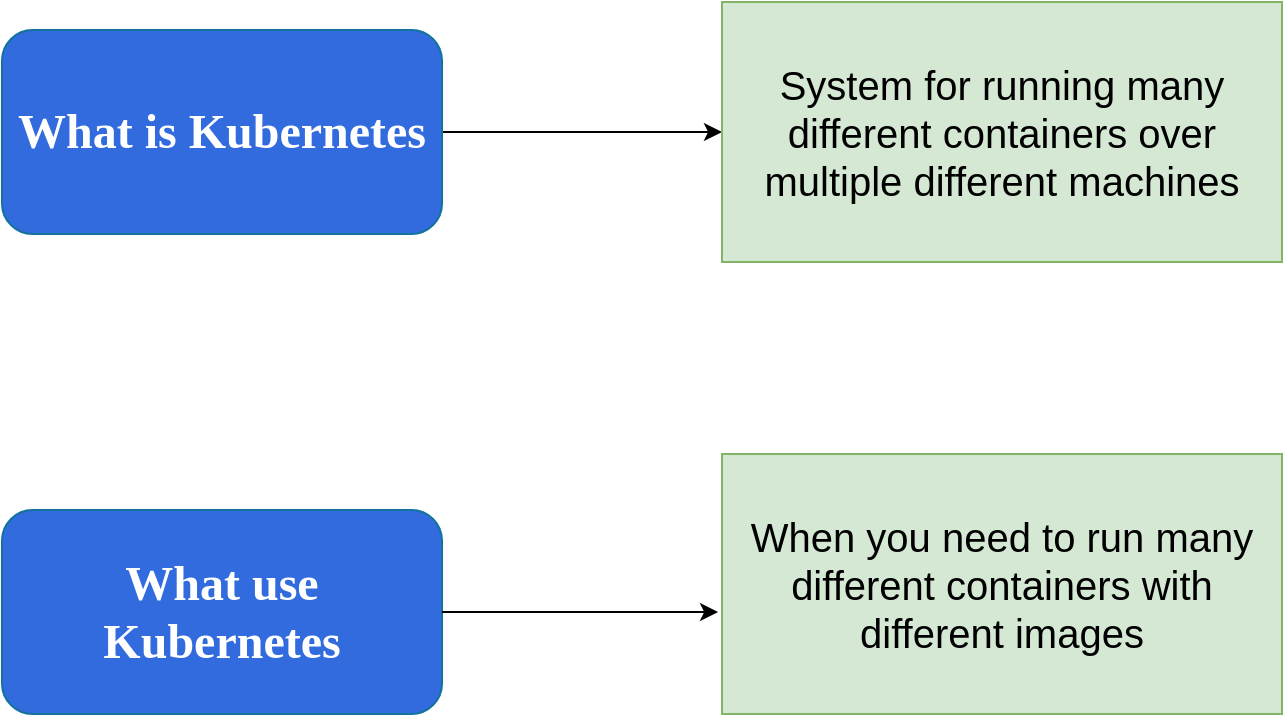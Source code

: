 <mxfile version="24.7.5" pages="8">
  <diagram id="dsB7Q1O_DcLXx9oC3t2j" name="What and Why">
    <mxGraphModel dx="1332" dy="1676" grid="1" gridSize="10" guides="1" tooltips="1" connect="1" arrows="1" fold="1" page="1" pageScale="1" pageWidth="850" pageHeight="1100" math="0" shadow="0">
      <root>
        <mxCell id="0" />
        <mxCell id="1" parent="0" />
        <mxCell id="a0M0deca96DZYnCPtN2Y-1" style="edgeStyle=orthogonalEdgeStyle;rounded=0;orthogonalLoop=1;jettySize=auto;html=1;" parent="1" source="a0M0deca96DZYnCPtN2Y-2" target="a0M0deca96DZYnCPtN2Y-4" edge="1">
          <mxGeometry relative="1" as="geometry" />
        </mxCell>
        <mxCell id="a0M0deca96DZYnCPtN2Y-2" value="&lt;h3 style=&quot;&quot;&gt;&lt;font style=&quot;font-size: 24px;&quot;&gt;What is Kubernetes&lt;/font&gt;&lt;/h3&gt;" style="rounded=1;whiteSpace=wrap;html=1;fontFamily=Times New Roman;fontSize=20;fillColor=#316bde;strokeColor=#10739e;fontColor=#ffffff;" parent="1" vertex="1">
          <mxGeometry x="100" y="-570" width="220" height="102" as="geometry" />
        </mxCell>
        <mxCell id="a0M0deca96DZYnCPtN2Y-3" value="&lt;h3 style=&quot;&quot;&gt;&lt;font style=&quot;font-size: 24px;&quot;&gt;What use Kubernetes&lt;/font&gt;&lt;/h3&gt;" style="rounded=1;whiteSpace=wrap;html=1;fontFamily=Times New Roman;fontSize=20;fillColor=#316bde;strokeColor=#10739e;fontColor=#ffffff;" parent="1" vertex="1">
          <mxGeometry x="100" y="-330" width="220" height="102" as="geometry" />
        </mxCell>
        <mxCell id="a0M0deca96DZYnCPtN2Y-4" value="&lt;font style=&quot;font-size: 20px;&quot;&gt;System for running many different containers over multiple different machines&lt;/font&gt;" style="rounded=0;whiteSpace=wrap;html=1;fillColor=#d5e8d4;strokeColor=#82b366;" parent="1" vertex="1">
          <mxGeometry x="460" y="-584" width="280" height="130" as="geometry" />
        </mxCell>
        <mxCell id="a0M0deca96DZYnCPtN2Y-5" value="&lt;font style=&quot;font-size: 20px;&quot;&gt;When you need to run many different containers with different images&lt;/font&gt;" style="rounded=0;whiteSpace=wrap;html=1;fillColor=#d5e8d4;strokeColor=#82b366;" parent="1" vertex="1">
          <mxGeometry x="460" y="-358" width="280" height="130" as="geometry" />
        </mxCell>
        <mxCell id="a0M0deca96DZYnCPtN2Y-6" style="edgeStyle=orthogonalEdgeStyle;rounded=0;orthogonalLoop=1;jettySize=auto;html=1;entryX=-0.007;entryY=0.608;entryDx=0;entryDy=0;entryPerimeter=0;" parent="1" source="a0M0deca96DZYnCPtN2Y-3" target="a0M0deca96DZYnCPtN2Y-5" edge="1">
          <mxGeometry relative="1" as="geometry" />
        </mxCell>
      </root>
    </mxGraphModel>
  </diagram>
  <diagram name="Termi" id="gWY-bKXiksh4zZpyAahf">
    <mxGraphModel dx="1332" dy="1676" grid="1" gridSize="10" guides="1" tooltips="1" connect="1" arrows="1" fold="1" page="1" pageScale="1" pageWidth="850" pageHeight="1100" math="0" shadow="0">
      <root>
        <mxCell id="7aRsZ9yFUCPDP5JSASgn-0" />
        <mxCell id="7aRsZ9yFUCPDP5JSASgn-1" parent="7aRsZ9yFUCPDP5JSASgn-0" />
        <mxCell id="7aRsZ9yFUCPDP5JSASgn-5" value="&lt;font style=&quot;font-size: 24px;&quot;&gt;&lt;b&gt;Monolithic &lt;/b&gt;To &lt;b&gt;Microservices&lt;/b&gt;&lt;/font&gt;" style="rounded=0;whiteSpace=wrap;html=1;fillColor=#dae8fc;strokeColor=#6c8ebf;" vertex="1" parent="7aRsZ9yFUCPDP5JSASgn-1">
          <mxGeometry x="190" y="-620" width="420" height="170" as="geometry" />
        </mxCell>
      </root>
    </mxGraphModel>
  </diagram>
  <diagram name="A Owner" id="Jrm9aW_aqKK0dfWS66dl">
    <mxGraphModel dx="1730" dy="542" grid="1" gridSize="10" guides="1" tooltips="1" connect="1" arrows="1" fold="1" page="1" pageScale="1" pageWidth="850" pageHeight="1100" math="0" shadow="0">
      <root>
        <mxCell id="0" />
        <mxCell id="1" parent="0" />
        <mxCell id="10J-dpNlqDQwXUc0PtlE-2" value="" style="rounded=0;whiteSpace=wrap;html=1;" parent="1" vertex="1">
          <mxGeometry x="-10" y="150" width="600" height="230" as="geometry" />
        </mxCell>
        <mxCell id="10J-dpNlqDQwXUc0PtlE-1" value="" style="shadow=0;dashed=0;html=1;strokeColor=none;fillColor=#4495D1;labelPosition=center;verticalLabelPosition=bottom;verticalAlign=top;align=center;outlineConnect=0;shape=mxgraph.veeam.company_owner;" parent="1" vertex="1">
          <mxGeometry x="10" y="210" width="80" height="80" as="geometry" />
        </mxCell>
        <mxCell id="10J-dpNlqDQwXUc0PtlE-3" value="&lt;font style=&quot;font-size: 20px;&quot;&gt;&lt;b&gt;Resturant&lt;/b&gt;&lt;/font&gt;" style="text;html=1;align=center;verticalAlign=middle;resizable=0;points=[];autosize=1;strokeColor=none;fillColor=none;" parent="1" vertex="1">
          <mxGeometry x="-20" y="110" width="120" height="40" as="geometry" />
        </mxCell>
        <mxCell id="10J-dpNlqDQwXUc0PtlE-4" value="&lt;font style=&quot;font-size: 20px;&quot;&gt;&lt;b&gt;Chef&lt;/b&gt;&lt;/font&gt;" style="text;html=1;align=center;verticalAlign=middle;resizable=0;points=[];autosize=1;strokeColor=none;fillColor=none;" parent="1" vertex="1">
          <mxGeometry x="10" y="290" width="70" height="40" as="geometry" />
        </mxCell>
        <mxCell id="10J-dpNlqDQwXUc0PtlE-5" value="" style="rounded=1;whiteSpace=wrap;html=1;fillColor=#f5f5f5;fontColor=#333333;strokeColor=#666666;" parent="1" vertex="1">
          <mxGeometry x="320" y="190" width="250" height="170" as="geometry" />
        </mxCell>
        <mxCell id="10J-dpNlqDQwXUc0PtlE-6" value="&lt;font style=&quot;font-size: 20px;&quot;&gt;&lt;b&gt;Kitchen&lt;/b&gt;&lt;/font&gt;" style="text;html=1;align=center;verticalAlign=middle;resizable=0;points=[];autosize=1;strokeColor=none;fillColor=none;" parent="1" vertex="1">
          <mxGeometry x="320" y="150" width="100" height="40" as="geometry" />
        </mxCell>
        <mxCell id="10J-dpNlqDQwXUc0PtlE-7" value="Pizza" style="shape=parallelogram;perimeter=parallelogramPerimeter;whiteSpace=wrap;html=1;fixedSize=1;fillColor=#fff2cc;strokeColor=#d6b656;" parent="1" vertex="1">
          <mxGeometry x="340" y="210" width="100" height="50" as="geometry" />
        </mxCell>
        <mxCell id="10J-dpNlqDQwXUc0PtlE-9" value="Pasta" style="shape=parallelogram;perimeter=parallelogramPerimeter;whiteSpace=wrap;html=1;fixedSize=1;fillColor=#fff2cc;strokeColor=#d6b656;" parent="1" vertex="1">
          <mxGeometry x="460" y="210" width="100" height="50" as="geometry" />
        </mxCell>
        <mxCell id="10J-dpNlqDQwXUc0PtlE-10" value="Desserts" style="shape=parallelogram;perimeter=parallelogramPerimeter;whiteSpace=wrap;html=1;fixedSize=1;fillColor=#fff2cc;strokeColor=#d6b656;" parent="1" vertex="1">
          <mxGeometry x="325" y="290" width="100" height="50" as="geometry" />
        </mxCell>
        <mxCell id="10J-dpNlqDQwXUc0PtlE-11" value="Salads" style="shape=parallelogram;perimeter=parallelogramPerimeter;whiteSpace=wrap;html=1;fixedSize=1;fillColor=#fff2cc;strokeColor=#d6b656;" parent="1" vertex="1">
          <mxGeometry x="440" y="290" width="100" height="50" as="geometry" />
        </mxCell>
        <mxCell id="10J-dpNlqDQwXUc0PtlE-13" style="edgeStyle=orthogonalEdgeStyle;rounded=0;orthogonalLoop=1;jettySize=auto;html=1;entryX=0.016;entryY=0.353;entryDx=0;entryDy=0;entryPerimeter=0;" parent="1" source="10J-dpNlqDQwXUc0PtlE-1" target="10J-dpNlqDQwXUc0PtlE-5" edge="1">
          <mxGeometry relative="1" as="geometry" />
        </mxCell>
        <mxCell id="10J-dpNlqDQwXUc0PtlE-14" value="&lt;font style=&quot;font-size: 18px;&quot;&gt;responsible for cooking&amp;nbsp;&lt;/font&gt;&lt;div&gt;&lt;font style=&quot;font-size: 18px;&quot;&gt;&lt;strong&gt;all types of dishes&lt;/strong&gt;&lt;/font&gt;&lt;/div&gt;" style="text;whiteSpace=wrap;html=1;" parent="1" vertex="1">
          <mxGeometry x="100" y="220" width="260" height="40" as="geometry" />
        </mxCell>
        <mxCell id="10J-dpNlqDQwXUc0PtlE-15" value="" style="rounded=0;whiteSpace=wrap;html=1;" parent="1" vertex="1">
          <mxGeometry x="-20" y="580" width="600" height="230" as="geometry" />
        </mxCell>
        <mxCell id="10J-dpNlqDQwXUc0PtlE-16" value="" style="shadow=0;dashed=0;html=1;strokeColor=none;fillColor=#4495D1;labelPosition=center;verticalLabelPosition=bottom;verticalAlign=top;align=center;outlineConnect=0;shape=mxgraph.veeam.company_owner;" parent="1" vertex="1">
          <mxGeometry y="640" width="80" height="80" as="geometry" />
        </mxCell>
        <mxCell id="10J-dpNlqDQwXUc0PtlE-17" value="&lt;font style=&quot;font-size: 20px;&quot;&gt;&lt;b&gt;Resturant&lt;/b&gt;&lt;/font&gt;" style="text;html=1;align=center;verticalAlign=middle;resizable=0;points=[];autosize=1;strokeColor=none;fillColor=none;" parent="1" vertex="1">
          <mxGeometry x="-30" y="540" width="120" height="40" as="geometry" />
        </mxCell>
        <mxCell id="10J-dpNlqDQwXUc0PtlE-18" value="&lt;font style=&quot;font-size: 20px;&quot;&gt;&lt;b&gt;Chef&lt;/b&gt;&lt;/font&gt;" style="text;html=1;align=center;verticalAlign=middle;resizable=0;points=[];autosize=1;strokeColor=none;fillColor=none;" parent="1" vertex="1">
          <mxGeometry y="720" width="70" height="40" as="geometry" />
        </mxCell>
        <mxCell id="10J-dpNlqDQwXUc0PtlE-19" value="" style="rounded=1;whiteSpace=wrap;html=1;fillColor=#f5f5f5;fontColor=#333333;strokeColor=#666666;" parent="1" vertex="1">
          <mxGeometry x="310" y="620" width="250" height="170" as="geometry" />
        </mxCell>
        <mxCell id="10J-dpNlqDQwXUc0PtlE-20" value="&lt;font style=&quot;font-size: 20px;&quot;&gt;&lt;b&gt;Kitchen&lt;/b&gt;&lt;/font&gt;" style="text;html=1;align=center;verticalAlign=middle;resizable=0;points=[];autosize=1;strokeColor=none;fillColor=none;" parent="1" vertex="1">
          <mxGeometry x="310" y="580" width="100" height="40" as="geometry" />
        </mxCell>
        <mxCell id="10J-dpNlqDQwXUc0PtlE-21" value="Pizza" style="shape=parallelogram;perimeter=parallelogramPerimeter;whiteSpace=wrap;html=1;fixedSize=1;fillColor=#fff2cc;strokeColor=#d6b656;" parent="1" vertex="1">
          <mxGeometry x="330" y="640" width="100" height="50" as="geometry" />
        </mxCell>
        <mxCell id="10J-dpNlqDQwXUc0PtlE-22" value="Pasta" style="shape=parallelogram;perimeter=parallelogramPerimeter;whiteSpace=wrap;html=1;fixedSize=1;fillColor=#fff2cc;strokeColor=#d6b656;" parent="1" vertex="1">
          <mxGeometry x="450" y="640" width="100" height="50" as="geometry" />
        </mxCell>
        <mxCell id="10J-dpNlqDQwXUc0PtlE-23" value="Desserts" style="shape=parallelogram;perimeter=parallelogramPerimeter;whiteSpace=wrap;html=1;fixedSize=1;fillColor=#fff2cc;strokeColor=#d6b656;" parent="1" vertex="1">
          <mxGeometry x="315" y="720" width="100" height="50" as="geometry" />
        </mxCell>
        <mxCell id="10J-dpNlqDQwXUc0PtlE-24" value="Salads" style="shape=parallelogram;perimeter=parallelogramPerimeter;whiteSpace=wrap;html=1;fixedSize=1;fillColor=#fff2cc;strokeColor=#d6b656;" parent="1" vertex="1">
          <mxGeometry x="430" y="720" width="100" height="50" as="geometry" />
        </mxCell>
        <mxCell id="10J-dpNlqDQwXUc0PtlE-25" style="edgeStyle=orthogonalEdgeStyle;rounded=0;orthogonalLoop=1;jettySize=auto;html=1;entryX=0.016;entryY=0.353;entryDx=0;entryDy=0;entryPerimeter=0;" parent="1" source="10J-dpNlqDQwXUc0PtlE-16" target="10J-dpNlqDQwXUc0PtlE-19" edge="1">
          <mxGeometry relative="1" as="geometry" />
        </mxCell>
        <mxCell id="10J-dpNlqDQwXUc0PtlE-26" value="&lt;font style=&quot;font-size: 18px;&quot;&gt;responsible for cooking&amp;nbsp;&lt;/font&gt;&lt;div&gt;&lt;font style=&quot;font-size: 18px;&quot;&gt;&lt;strong&gt;all types of dishes&lt;/strong&gt;&lt;/font&gt;&lt;/div&gt;" style="text;whiteSpace=wrap;html=1;" parent="1" vertex="1">
          <mxGeometry x="90" y="650" width="260" height="40" as="geometry" />
        </mxCell>
        <mxCell id="10J-dpNlqDQwXUc0PtlE-28" style="edgeStyle=orthogonalEdgeStyle;rounded=0;orthogonalLoop=1;jettySize=auto;html=1;" parent="1" source="10J-dpNlqDQwXUc0PtlE-27" target="10J-dpNlqDQwXUc0PtlE-18" edge="1">
          <mxGeometry relative="1" as="geometry" />
        </mxCell>
        <mxCell id="10J-dpNlqDQwXUc0PtlE-27" value="" style="shape=mxgraph.cisco.people.man_woman;html=1;pointerEvents=1;dashed=0;fillColor=#036897;strokeColor=#ffffff;strokeWidth=2;verticalLabelPosition=bottom;verticalAlign=top;align=center;outlineConnect=0;" parent="1" vertex="1">
          <mxGeometry x="-340" y="627.5" width="106" height="155" as="geometry" />
        </mxCell>
        <mxCell id="10J-dpNlqDQwXUc0PtlE-29" value="&lt;font style=&quot;font-size: 18px;&quot;&gt;&lt;b&gt;taking orders&lt;/b&gt;&lt;/font&gt;" style="text;whiteSpace=wrap;html=1;" parent="1" vertex="1">
          <mxGeometry x="-140" y="742.5" width="140" height="40" as="geometry" />
        </mxCell>
        <mxCell id="10J-dpNlqDQwXUc0PtlE-31" value="" style="rounded=0;whiteSpace=wrap;html=1;" parent="1" vertex="1">
          <mxGeometry x="-10" y="1020" width="600" height="370" as="geometry" />
        </mxCell>
        <mxCell id="10J-dpNlqDQwXUc0PtlE-33" value="&lt;font style=&quot;font-size: 20px;&quot;&gt;&lt;b&gt;Resturant&lt;/b&gt;&lt;/font&gt;" style="text;html=1;align=center;verticalAlign=middle;resizable=0;points=[];autosize=1;strokeColor=none;fillColor=none;" parent="1" vertex="1">
          <mxGeometry x="-20" y="980" width="120" height="40" as="geometry" />
        </mxCell>
        <mxCell id="10J-dpNlqDQwXUc0PtlE-51" style="edgeStyle=orthogonalEdgeStyle;rounded=0;orthogonalLoop=1;jettySize=auto;html=1;entryX=0;entryY=0.75;entryDx=0;entryDy=0;" parent="1" source="10J-dpNlqDQwXUc0PtlE-34" target="10J-dpNlqDQwXUc0PtlE-46" edge="1">
          <mxGeometry relative="1" as="geometry" />
        </mxCell>
        <mxCell id="10J-dpNlqDQwXUc0PtlE-34" value="&lt;font style=&quot;font-size: 20px;&quot;&gt;&lt;b&gt;Chef&lt;/b&gt;&lt;/font&gt;" style="text;html=1;align=center;verticalAlign=middle;resizable=0;points=[];autosize=1;strokeColor=none;fillColor=none;" parent="1" vertex="1">
          <mxGeometry x="10" y="1160" width="70" height="40" as="geometry" />
        </mxCell>
        <mxCell id="10J-dpNlqDQwXUc0PtlE-35" value="" style="rounded=1;whiteSpace=wrap;html=1;fillColor=#f5f5f5;fontColor=#333333;strokeColor=#666666;" parent="1" vertex="1">
          <mxGeometry x="320" y="1060" width="250" height="170" as="geometry" />
        </mxCell>
        <mxCell id="10J-dpNlqDQwXUc0PtlE-36" value="&lt;font style=&quot;font-size: 20px;&quot;&gt;&lt;b&gt;Kitchen&lt;/b&gt;&lt;/font&gt;" style="text;html=1;align=center;verticalAlign=middle;resizable=0;points=[];autosize=1;strokeColor=none;fillColor=none;" parent="1" vertex="1">
          <mxGeometry x="320" y="1020" width="100" height="40" as="geometry" />
        </mxCell>
        <mxCell id="10J-dpNlqDQwXUc0PtlE-37" value="Pizza" style="shape=parallelogram;perimeter=parallelogramPerimeter;whiteSpace=wrap;html=1;fixedSize=1;fillColor=#fff2cc;strokeColor=#d6b656;" parent="1" vertex="1">
          <mxGeometry x="340" y="1080" width="100" height="50" as="geometry" />
        </mxCell>
        <mxCell id="10J-dpNlqDQwXUc0PtlE-38" value="Pasta" style="shape=parallelogram;perimeter=parallelogramPerimeter;whiteSpace=wrap;html=1;fixedSize=1;fillColor=#fff2cc;strokeColor=#d6b656;" parent="1" vertex="1">
          <mxGeometry x="460" y="1080" width="100" height="50" as="geometry" />
        </mxCell>
        <mxCell id="10J-dpNlqDQwXUc0PtlE-39" value="Desserts" style="shape=parallelogram;perimeter=parallelogramPerimeter;whiteSpace=wrap;html=1;fixedSize=1;fillColor=#fff2cc;strokeColor=#d6b656;" parent="1" vertex="1">
          <mxGeometry x="325" y="1160" width="100" height="50" as="geometry" />
        </mxCell>
        <mxCell id="10J-dpNlqDQwXUc0PtlE-40" value="Salads" style="shape=parallelogram;perimeter=parallelogramPerimeter;whiteSpace=wrap;html=1;fixedSize=1;fillColor=#fff2cc;strokeColor=#d6b656;" parent="1" vertex="1">
          <mxGeometry x="440" y="1160" width="100" height="50" as="geometry" />
        </mxCell>
        <mxCell id="10J-dpNlqDQwXUc0PtlE-41" style="edgeStyle=orthogonalEdgeStyle;rounded=0;orthogonalLoop=1;jettySize=auto;html=1;entryX=0.016;entryY=0.353;entryDx=0;entryDy=0;entryPerimeter=0;" parent="1" target="10J-dpNlqDQwXUc0PtlE-35" edge="1">
          <mxGeometry relative="1" as="geometry">
            <mxPoint x="90" y="1120.01" as="sourcePoint" />
          </mxGeometry>
        </mxCell>
        <mxCell id="10J-dpNlqDQwXUc0PtlE-42" value="&lt;font style=&quot;font-size: 18px;&quot;&gt;responsible for cooking&amp;nbsp;&lt;/font&gt;&lt;div&gt;&lt;font style=&quot;font-size: 18px;&quot;&gt;&lt;strong&gt;all types of dishes&lt;/strong&gt;&lt;/font&gt;&lt;/div&gt;" style="text;whiteSpace=wrap;html=1;" parent="1" vertex="1">
          <mxGeometry x="100" y="1090" width="260" height="40" as="geometry" />
        </mxCell>
        <mxCell id="10J-dpNlqDQwXUc0PtlE-43" style="edgeStyle=orthogonalEdgeStyle;rounded=0;orthogonalLoop=1;jettySize=auto;html=1;" parent="1" source="10J-dpNlqDQwXUc0PtlE-44" target="10J-dpNlqDQwXUc0PtlE-34" edge="1">
          <mxGeometry relative="1" as="geometry" />
        </mxCell>
        <mxCell id="10J-dpNlqDQwXUc0PtlE-44" value="" style="shape=mxgraph.cisco.people.man_woman;html=1;pointerEvents=1;dashed=0;fillColor=#036897;strokeColor=#ffffff;strokeWidth=2;verticalLabelPosition=bottom;verticalAlign=top;align=center;outlineConnect=0;" parent="1" vertex="1">
          <mxGeometry x="-330" y="1067.5" width="106" height="155" as="geometry" />
        </mxCell>
        <mxCell id="10J-dpNlqDQwXUc0PtlE-45" value="&lt;font style=&quot;font-size: 18px;&quot;&gt;&lt;b&gt;Taking Orders&lt;/b&gt;&lt;/font&gt;" style="text;whiteSpace=wrap;html=1;" parent="1" vertex="1">
          <mxGeometry x="-140" y="1182.5" width="140" height="40" as="geometry" />
        </mxCell>
        <mxCell id="10J-dpNlqDQwXUc0PtlE-46" value="&lt;b&gt;&lt;font style=&quot;font-size: 20px;&quot;&gt;Inventory&lt;/font&gt;&lt;/b&gt;" style="rounded=0;whiteSpace=wrap;html=1;fillColor=#dae8fc;strokeColor=#6c8ebf;" parent="1" vertex="1">
          <mxGeometry x="135" y="1230" width="190" height="150" as="geometry" />
        </mxCell>
        <mxCell id="10J-dpNlqDQwXUc0PtlE-52" value="&lt;b&gt;&lt;font style=&quot;font-size: 18px;&quot;&gt;Managing Inventory&lt;/font&gt;&lt;/b&gt;" style="text;whiteSpace=wrap;html=1;" parent="1" vertex="1">
          <mxGeometry x="20" y="1250" width="140" height="40" as="geometry" />
        </mxCell>
        <mxCell id="e1j2qb0isrQVYqb6_M-Q-1" value="" style="verticalLabelPosition=bottom;html=1;verticalAlign=top;align=center;strokeColor=none;fillColor=#00BEF2;shape=mxgraph.azure.user;" parent="1" vertex="1">
          <mxGeometry y="1075" width="70" height="70" as="geometry" />
        </mxCell>
      </root>
    </mxGraphModel>
  </diagram>
  <diagram id="rkkMMyVYc9r6Z7TPUGz-" name="Probs">
    <mxGraphModel dx="880" dy="542" grid="1" gridSize="10" guides="1" tooltips="1" connect="1" arrows="1" fold="1" page="1" pageScale="1" pageWidth="850" pageHeight="1100" math="0" shadow="0">
      <root>
        <mxCell id="0" />
        <mxCell id="1" parent="0" />
        <mxCell id="JJn0fUpWrEyef7XghCk1-1" value="&lt;font style=&quot;font-size: 20px;&quot;&gt;&lt;b&gt;Slowdowns&lt;/b&gt;&lt;/font&gt;" style="rounded=0;whiteSpace=wrap;html=1;fillColor=#f8cecc;strokeColor=#b85450;" vertex="1" parent="1">
          <mxGeometry x="310" y="160" width="150" height="60" as="geometry" />
        </mxCell>
        <mxCell id="JJn0fUpWrEyef7XghCk1-2" value="&lt;font style=&quot;font-size: 20px;&quot;&gt;&lt;b&gt;Errors&lt;/b&gt;&lt;/font&gt;" style="rounded=0;whiteSpace=wrap;html=1;fillColor=#f8cecc;strokeColor=#b85450;" vertex="1" parent="1">
          <mxGeometry x="310" y="240" width="150" height="60" as="geometry" />
        </mxCell>
        <mxCell id="JJn0fUpWrEyef7XghCk1-3" value="&lt;font style=&quot;font-size: 20px;&quot;&gt;&lt;b&gt;Inflexibility&lt;/b&gt;&lt;/font&gt;" style="rounded=0;whiteSpace=wrap;html=1;fillColor=#f8cecc;strokeColor=#b85450;" vertex="1" parent="1">
          <mxGeometry x="310" y="320" width="150" height="60" as="geometry" />
        </mxCell>
      </root>
    </mxGraphModel>
  </diagram>
  <diagram name="Modern " id="IRCkA5Y5sUfvnw8YuQdi">
    <mxGraphModel dx="2182" dy="576" grid="1" gridSize="10" guides="1" tooltips="1" connect="1" arrows="1" fold="1" page="1" pageScale="1" pageWidth="850" pageHeight="1100" math="0" shadow="0">
      <root>
        <mxCell id="ohZvVgeyHBtYzfUCo7Ma-0" />
        <mxCell id="ohZvVgeyHBtYzfUCo7Ma-1" parent="ohZvVgeyHBtYzfUCo7Ma-0" />
        <mxCell id="ohZvVgeyHBtYzfUCo7Ma-2" value="" style="rounded=0;whiteSpace=wrap;html=1;" parent="ohZvVgeyHBtYzfUCo7Ma-1" vertex="1">
          <mxGeometry x="-450" y="120" width="390" height="290" as="geometry" />
        </mxCell>
        <mxCell id="ohZvVgeyHBtYzfUCo7Ma-4" value="&lt;font style=&quot;font-size: 20px;&quot;&gt;&lt;b&gt;Resturant&lt;/b&gt;&lt;/font&gt;" style="text;html=1;align=center;verticalAlign=middle;resizable=0;points=[];autosize=1;strokeColor=none;fillColor=none;" parent="ohZvVgeyHBtYzfUCo7Ma-1" vertex="1">
          <mxGeometry x="-460" y="80" width="120" height="40" as="geometry" />
        </mxCell>
        <mxCell id="ohZvVgeyHBtYzfUCo7Ma-6" value="" style="rounded=1;whiteSpace=wrap;html=1;fillColor=#f5f5f5;fontColor=#333333;strokeColor=#666666;" parent="ohZvVgeyHBtYzfUCo7Ma-1" vertex="1">
          <mxGeometry x="-410" y="150" width="320" height="100" as="geometry" />
        </mxCell>
        <mxCell id="ohZvVgeyHBtYzfUCo7Ma-7" value="&lt;font style=&quot;font-size: 20px;&quot;&gt;&lt;b&gt;Pizza Counter&lt;/b&gt;&lt;/font&gt;" style="text;html=1;align=center;verticalAlign=middle;resizable=0;points=[];autosize=1;strokeColor=none;fillColor=none;" parent="ohZvVgeyHBtYzfUCo7Ma-1" vertex="1">
          <mxGeometry x="-415" y="120" width="160" height="40" as="geometry" />
        </mxCell>
        <mxCell id="ohZvVgeyHBtYzfUCo7Ma-8" value="&lt;font style=&quot;font-size: 15px;&quot;&gt;&lt;b&gt;Pizza&lt;/b&gt;&lt;/font&gt;" style="shape=parallelogram;perimeter=parallelogramPerimeter;whiteSpace=wrap;html=1;fixedSize=1;fillColor=#fff2cc;strokeColor=#d6b656;" parent="ohZvVgeyHBtYzfUCo7Ma-1" vertex="1">
          <mxGeometry x="-200" y="175" width="100" height="50" as="geometry" />
        </mxCell>
        <mxCell id="R-aTONkz_vJYV2rYw-Oo-2" style="edgeStyle=orthogonalEdgeStyle;rounded=0;orthogonalLoop=1;jettySize=auto;html=1;" parent="ohZvVgeyHBtYzfUCo7Ma-1" source="ohZvVgeyHBtYzfUCo7Ma-43" edge="1">
          <mxGeometry relative="1" as="geometry">
            <mxPoint x="-440" y="735" as="targetPoint" />
          </mxGeometry>
        </mxCell>
        <mxCell id="ohZvVgeyHBtYzfUCo7Ma-43" value="" style="shape=mxgraph.cisco.people.man_woman;html=1;pointerEvents=1;dashed=0;fillColor=#036897;strokeColor=#ffffff;strokeWidth=2;verticalLabelPosition=bottom;verticalAlign=top;align=center;outlineConnect=0;" parent="ohZvVgeyHBtYzfUCo7Ma-1" vertex="1">
          <mxGeometry x="-730" y="657.5" width="106" height="155" as="geometry" />
        </mxCell>
        <mxCell id="ohZvVgeyHBtYzfUCo7Ma-44" value="&lt;font style=&quot;font-size: 18px;&quot;&gt;&lt;b&gt;Taking Orders&lt;/b&gt;&lt;/font&gt;" style="text;whiteSpace=wrap;html=1;" parent="ohZvVgeyHBtYzfUCo7Ma-1" vertex="1">
          <mxGeometry x="-580" y="735" width="140" height="40" as="geometry" />
        </mxCell>
        <mxCell id="lbFpti4okZIzQX2QPdVl-2" style="edgeStyle=orthogonalEdgeStyle;rounded=0;orthogonalLoop=1;jettySize=auto;html=1;" parent="ohZvVgeyHBtYzfUCo7Ma-1" target="ohZvVgeyHBtYzfUCo7Ma-8" edge="1">
          <mxGeometry relative="1" as="geometry">
            <mxPoint x="-335" y="200.0" as="sourcePoint" />
          </mxGeometry>
        </mxCell>
        <mxCell id="lbFpti4okZIzQX2QPdVl-3" value="&lt;font style=&quot;font-size: 18px;&quot;&gt;focuses only on&amp;nbsp;&lt;/font&gt;&lt;div style=&quot;font-size: 18px;&quot;&gt;&lt;font style=&quot;font-size: 18px;&quot;&gt;making &lt;b&gt;pizza&lt;/b&gt;&lt;/font&gt;&lt;/div&gt;" style="text;whiteSpace=wrap;html=1;" parent="ohZvVgeyHBtYzfUCo7Ma-1" vertex="1">
          <mxGeometry x="-330" y="175" width="140" height="40" as="geometry" />
        </mxCell>
        <mxCell id="lbFpti4okZIzQX2QPdVl-5" value="" style="rounded=1;whiteSpace=wrap;html=1;fillColor=#f5f5f5;fontColor=#333333;strokeColor=#666666;" parent="ohZvVgeyHBtYzfUCo7Ma-1" vertex="1">
          <mxGeometry x="-410" y="290" width="320" height="100" as="geometry" />
        </mxCell>
        <mxCell id="lbFpti4okZIzQX2QPdVl-6" value="&lt;b&gt;&lt;font style=&quot;font-size: 15px;&quot;&gt;Pasta&lt;/font&gt;&lt;/b&gt;" style="shape=parallelogram;perimeter=parallelogramPerimeter;whiteSpace=wrap;html=1;fixedSize=1;fillColor=#fff2cc;strokeColor=#d6b656;" parent="ohZvVgeyHBtYzfUCo7Ma-1" vertex="1">
          <mxGeometry x="-200" y="315" width="100" height="50" as="geometry" />
        </mxCell>
        <mxCell id="lbFpti4okZIzQX2QPdVl-8" value="&lt;font style=&quot;font-size: 18px;&quot;&gt;focuses only on&amp;nbsp;&lt;/font&gt;&lt;div style=&quot;font-size: 18px;&quot;&gt;&lt;font style=&quot;font-size: 18px;&quot;&gt;making &lt;b&gt;pasta&lt;/b&gt;&lt;/font&gt;&lt;/div&gt;" style="text;whiteSpace=wrap;html=1;" parent="ohZvVgeyHBtYzfUCo7Ma-1" vertex="1">
          <mxGeometry x="-330" y="315" width="140" height="40" as="geometry" />
        </mxCell>
        <mxCell id="lbFpti4okZIzQX2QPdVl-17" style="edgeStyle=orthogonalEdgeStyle;rounded=0;orthogonalLoop=1;jettySize=auto;html=1;" parent="ohZvVgeyHBtYzfUCo7Ma-1" target="lbFpti4okZIzQX2QPdVl-6" edge="1">
          <mxGeometry relative="1" as="geometry">
            <mxPoint x="-335" y="340" as="sourcePoint" />
          </mxGeometry>
        </mxCell>
        <mxCell id="lbFpti4okZIzQX2QPdVl-18" value="&lt;font style=&quot;font-size: 20px;&quot;&gt;&lt;b&gt;Pasta Counter&lt;/b&gt;&lt;/font&gt;" style="text;html=1;align=center;verticalAlign=middle;resizable=0;points=[];autosize=1;strokeColor=none;fillColor=none;" parent="ohZvVgeyHBtYzfUCo7Ma-1" vertex="1">
          <mxGeometry x="-415" y="260" width="160" height="40" as="geometry" />
        </mxCell>
        <mxCell id="PmG6gX1gWA5DVQKBzsT5-0" value="" style="verticalLabelPosition=bottom;html=1;verticalAlign=top;align=center;strokeColor=none;fillColor=#00BEF2;shape=mxgraph.azure.user;" parent="ohZvVgeyHBtYzfUCo7Ma-1" vertex="1">
          <mxGeometry x="-400" y="300" width="60" height="65" as="geometry" />
        </mxCell>
        <mxCell id="PmG6gX1gWA5DVQKBzsT5-1" value="" style="verticalLabelPosition=bottom;html=1;verticalAlign=top;align=center;strokeColor=none;fillColor=#00BEF2;shape=mxgraph.azure.user;" parent="ohZvVgeyHBtYzfUCo7Ma-1" vertex="1">
          <mxGeometry x="-400" y="167.5" width="60" height="65" as="geometry" />
        </mxCell>
        <mxCell id="PmG6gX1gWA5DVQKBzsT5-3" value="" style="rounded=0;whiteSpace=wrap;html=1;" parent="ohZvVgeyHBtYzfUCo7Ma-1" vertex="1">
          <mxGeometry x="-430" y="610" width="710" height="290" as="geometry" />
        </mxCell>
        <mxCell id="PmG6gX1gWA5DVQKBzsT5-4" value="&lt;font style=&quot;font-size: 20px;&quot;&gt;&lt;b&gt;Resturant&lt;/b&gt;&lt;/font&gt;" style="text;html=1;align=center;verticalAlign=middle;resizable=0;points=[];autosize=1;strokeColor=none;fillColor=none;" parent="ohZvVgeyHBtYzfUCo7Ma-1" vertex="1">
          <mxGeometry x="-440" y="570" width="120" height="40" as="geometry" />
        </mxCell>
        <mxCell id="PmG6gX1gWA5DVQKBzsT5-5" value="" style="rounded=1;whiteSpace=wrap;html=1;fillColor=#f5f5f5;fontColor=#333333;strokeColor=#666666;" parent="ohZvVgeyHBtYzfUCo7Ma-1" vertex="1">
          <mxGeometry x="-70" y="640" width="320" height="100" as="geometry" />
        </mxCell>
        <mxCell id="PmG6gX1gWA5DVQKBzsT5-6" value="&lt;font style=&quot;font-size: 20px;&quot;&gt;&lt;b&gt;Pizza Counter&lt;/b&gt;&lt;/font&gt;" style="text;html=1;align=center;verticalAlign=middle;resizable=0;points=[];autosize=1;strokeColor=none;fillColor=none;" parent="ohZvVgeyHBtYzfUCo7Ma-1" vertex="1">
          <mxGeometry x="-75" y="610" width="160" height="40" as="geometry" />
        </mxCell>
        <mxCell id="PmG6gX1gWA5DVQKBzsT5-7" value="&lt;font style=&quot;font-size: 15px;&quot;&gt;&lt;b&gt;Pizza&lt;/b&gt;&lt;/font&gt;" style="shape=parallelogram;perimeter=parallelogramPerimeter;whiteSpace=wrap;html=1;fixedSize=1;fillColor=#fff2cc;strokeColor=#d6b656;" parent="ohZvVgeyHBtYzfUCo7Ma-1" vertex="1">
          <mxGeometry x="140" y="665" width="100" height="50" as="geometry" />
        </mxCell>
        <mxCell id="PmG6gX1gWA5DVQKBzsT5-8" style="edgeStyle=orthogonalEdgeStyle;rounded=0;orthogonalLoop=1;jettySize=auto;html=1;" parent="ohZvVgeyHBtYzfUCo7Ma-1" target="PmG6gX1gWA5DVQKBzsT5-7" edge="1">
          <mxGeometry relative="1" as="geometry">
            <mxPoint x="5" y="690.0" as="sourcePoint" />
          </mxGeometry>
        </mxCell>
        <mxCell id="PmG6gX1gWA5DVQKBzsT5-9" value="&lt;font style=&quot;font-size: 18px;&quot;&gt;focuses only on&amp;nbsp;&lt;/font&gt;&lt;div style=&quot;font-size: 18px;&quot;&gt;&lt;font style=&quot;font-size: 18px;&quot;&gt;making &lt;b&gt;pizza&lt;/b&gt;&lt;/font&gt;&lt;/div&gt;" style="text;whiteSpace=wrap;html=1;" parent="ohZvVgeyHBtYzfUCo7Ma-1" vertex="1">
          <mxGeometry x="10" y="665" width="140" height="40" as="geometry" />
        </mxCell>
        <mxCell id="PmG6gX1gWA5DVQKBzsT5-10" value="" style="rounded=1;whiteSpace=wrap;html=1;fillColor=#f5f5f5;fontColor=#333333;strokeColor=#666666;" parent="ohZvVgeyHBtYzfUCo7Ma-1" vertex="1">
          <mxGeometry x="-70" y="780" width="320" height="100" as="geometry" />
        </mxCell>
        <mxCell id="PmG6gX1gWA5DVQKBzsT5-11" value="&lt;b&gt;&lt;font style=&quot;font-size: 15px;&quot;&gt;Pasta&lt;/font&gt;&lt;/b&gt;" style="shape=parallelogram;perimeter=parallelogramPerimeter;whiteSpace=wrap;html=1;fixedSize=1;fillColor=#fff2cc;strokeColor=#d6b656;" parent="ohZvVgeyHBtYzfUCo7Ma-1" vertex="1">
          <mxGeometry x="140" y="805" width="100" height="50" as="geometry" />
        </mxCell>
        <mxCell id="PmG6gX1gWA5DVQKBzsT5-12" value="&lt;font style=&quot;font-size: 18px;&quot;&gt;focuses only on&amp;nbsp;&lt;/font&gt;&lt;div style=&quot;font-size: 18px;&quot;&gt;&lt;font style=&quot;font-size: 18px;&quot;&gt;making &lt;b&gt;pasta&lt;/b&gt;&lt;/font&gt;&lt;/div&gt;" style="text;whiteSpace=wrap;html=1;" parent="ohZvVgeyHBtYzfUCo7Ma-1" vertex="1">
          <mxGeometry x="10" y="805" width="140" height="40" as="geometry" />
        </mxCell>
        <mxCell id="PmG6gX1gWA5DVQKBzsT5-13" style="edgeStyle=orthogonalEdgeStyle;rounded=0;orthogonalLoop=1;jettySize=auto;html=1;" parent="ohZvVgeyHBtYzfUCo7Ma-1" target="PmG6gX1gWA5DVQKBzsT5-11" edge="1">
          <mxGeometry relative="1" as="geometry">
            <mxPoint x="5" y="830" as="sourcePoint" />
          </mxGeometry>
        </mxCell>
        <mxCell id="PmG6gX1gWA5DVQKBzsT5-14" value="&lt;font style=&quot;font-size: 20px;&quot;&gt;&lt;b&gt;Pasta Counter&lt;/b&gt;&lt;/font&gt;" style="text;html=1;align=center;verticalAlign=middle;resizable=0;points=[];autosize=1;strokeColor=none;fillColor=none;" parent="ohZvVgeyHBtYzfUCo7Ma-1" vertex="1">
          <mxGeometry x="-75" y="750" width="160" height="40" as="geometry" />
        </mxCell>
        <mxCell id="PmG6gX1gWA5DVQKBzsT5-15" value="" style="verticalLabelPosition=bottom;html=1;verticalAlign=top;align=center;strokeColor=none;fillColor=#00BEF2;shape=mxgraph.azure.user;" parent="ohZvVgeyHBtYzfUCo7Ma-1" vertex="1">
          <mxGeometry x="-60" y="790" width="60" height="65" as="geometry" />
        </mxCell>
        <mxCell id="PmG6gX1gWA5DVQKBzsT5-16" value="" style="verticalLabelPosition=bottom;html=1;verticalAlign=top;align=center;strokeColor=none;fillColor=#00BEF2;shape=mxgraph.azure.user;" parent="ohZvVgeyHBtYzfUCo7Ma-1" vertex="1">
          <mxGeometry x="-60" y="657.5" width="60" height="65" as="geometry" />
        </mxCell>
        <mxCell id="R-aTONkz_vJYV2rYw-Oo-3" style="edgeStyle=orthogonalEdgeStyle;rounded=0;orthogonalLoop=1;jettySize=auto;html=1;entryX=0;entryY=0.5;entryDx=0;entryDy=0;" parent="ohZvVgeyHBtYzfUCo7Ma-1" source="PmG6gX1gWA5DVQKBzsT5-2" target="PmG6gX1gWA5DVQKBzsT5-5" edge="1">
          <mxGeometry relative="1" as="geometry">
            <Array as="points">
              <mxPoint x="-185" y="750" />
              <mxPoint x="-185" y="690" />
            </Array>
          </mxGeometry>
        </mxCell>
        <mxCell id="R-aTONkz_vJYV2rYw-Oo-4" style="edgeStyle=orthogonalEdgeStyle;rounded=0;orthogonalLoop=1;jettySize=auto;html=1;entryX=0;entryY=0.5;entryDx=0;entryDy=0;" parent="ohZvVgeyHBtYzfUCo7Ma-1" source="PmG6gX1gWA5DVQKBzsT5-2" target="PmG6gX1gWA5DVQKBzsT5-10" edge="1">
          <mxGeometry relative="1" as="geometry">
            <Array as="points">
              <mxPoint x="-185" y="750" />
              <mxPoint x="-185" y="830" />
            </Array>
          </mxGeometry>
        </mxCell>
        <mxCell id="PmG6gX1gWA5DVQKBzsT5-2" value="" style="shadow=0;dashed=0;html=1;strokeColor=none;fillColor=#4495D1;labelPosition=center;verticalLabelPosition=bottom;verticalAlign=top;align=center;outlineConnect=0;shape=mxgraph.veeam.company_owner;" parent="ohZvVgeyHBtYzfUCo7Ma-1" vertex="1">
          <mxGeometry x="-410" y="680" width="110" height="110" as="geometry" />
        </mxCell>
        <mxCell id="R-aTONkz_vJYV2rYw-Oo-5" value="&lt;font style=&quot;font-size: 18px;&quot;&gt;&lt;b&gt;I Know Everything&lt;/b&gt;&lt;/font&gt;" style="text;whiteSpace=wrap;html=1;" parent="ohZvVgeyHBtYzfUCo7Ma-1" vertex="1">
          <mxGeometry x="-300" y="715" width="160" height="40" as="geometry" />
        </mxCell>
        <mxCell id="kBs3CSulp0FRk3feRwnT-0" value="&lt;font style=&quot;font-size: 20px;&quot;&gt;&lt;b&gt;Parallel Cooking&lt;/b&gt;&lt;/font&gt;" style="rounded=0;whiteSpace=wrap;html=1;fillColor=#dae8fc;strokeColor=#6c8ebf;" parent="ohZvVgeyHBtYzfUCo7Ma-1" vertex="1">
          <mxGeometry x="540" y="160" width="190" height="60" as="geometry" />
        </mxCell>
        <mxCell id="kBs3CSulp0FRk3feRwnT-1" value="&lt;font style=&quot;font-size: 20px;&quot;&gt;&lt;b&gt;Specialization&lt;/b&gt;&lt;/font&gt;" style="rounded=0;whiteSpace=wrap;html=1;fillColor=#dae8fc;strokeColor=#6c8ebf;" parent="ohZvVgeyHBtYzfUCo7Ma-1" vertex="1">
          <mxGeometry x="540" y="240" width="190" height="60" as="geometry" />
        </mxCell>
      </root>
    </mxGraphModel>
  </diagram>
  <diagram id="nrIdvRFHR3GlHPqEpIdv" name="Benefits">
    <mxGraphModel dx="880" dy="542" grid="1" gridSize="10" guides="1" tooltips="1" connect="1" arrows="1" fold="1" page="1" pageScale="1" pageWidth="850" pageHeight="1100" math="0" shadow="0">
      <root>
        <mxCell id="0" />
        <mxCell id="1" parent="0" />
        <mxCell id="p171r--o5ke3Mt7-YBjQ-1" value="&lt;font style=&quot;font-size: 20px;&quot;&gt;&lt;b&gt;Staffing&lt;/b&gt;&lt;/font&gt;" style="rounded=0;whiteSpace=wrap;html=1;fillColor=#dae8fc;strokeColor=#6c8ebf;" parent="1" vertex="1">
          <mxGeometry x="310" y="160" width="190" height="60" as="geometry" />
        </mxCell>
        <mxCell id="p171r--o5ke3Mt7-YBjQ-3" value="&lt;font style=&quot;font-size: 20px;&quot;&gt;&lt;b&gt;Balance&lt;/b&gt;&lt;/font&gt;" style="rounded=0;whiteSpace=wrap;html=1;fillColor=#dae8fc;strokeColor=#6c8ebf;" parent="1" vertex="1">
          <mxGeometry x="310" y="240" width="190" height="60" as="geometry" />
        </mxCell>
      </root>
    </mxGraphModel>
  </diagram>
  <diagram id="5IOqLMrseNByPeqHtyKN" name="Difference">
    <mxGraphModel dx="1034" dy="528" grid="1" gridSize="10" guides="1" tooltips="1" connect="1" arrows="1" fold="1" page="1" pageScale="1" pageWidth="850" pageHeight="1100" math="0" shadow="0">
      <root>
        <mxCell id="0" />
        <mxCell id="1" parent="0" />
        <mxCell id="K6lMg40iawfEkoFG4asD-22" value="" style="rounded=0;whiteSpace=wrap;html=1;" parent="1" vertex="1">
          <mxGeometry x="130" y="120" width="710" height="310" as="geometry" />
        </mxCell>
        <mxCell id="K6lMg40iawfEkoFG4asD-1" value="" style="rounded=0;whiteSpace=wrap;html=1;" parent="1" vertex="1">
          <mxGeometry x="300" y="160" width="150" height="240" as="geometry" />
        </mxCell>
        <mxCell id="K6lMg40iawfEkoFG4asD-3" value="&lt;font style=&quot;font-size: 18px;&quot;&gt;SignUp/Login&lt;/font&gt;" style="rounded=1;whiteSpace=wrap;html=1;fillColor=#dae8fc;strokeColor=#6c8ebf;" parent="1" vertex="1">
          <mxGeometry x="310" y="200" width="125" height="40" as="geometry" />
        </mxCell>
        <mxCell id="K6lMg40iawfEkoFG4asD-5" value="&lt;span style=&quot;font-size: 18px;&quot;&gt;Products&lt;/span&gt;" style="rounded=1;whiteSpace=wrap;html=1;fillColor=#dae8fc;strokeColor=#6c8ebf;" parent="1" vertex="1">
          <mxGeometry x="312.5" y="260" width="125" height="40" as="geometry" />
        </mxCell>
        <mxCell id="K6lMg40iawfEkoFG4asD-6" value="&lt;span style=&quot;font-size: 18px;&quot;&gt;Payment&lt;/span&gt;" style="rounded=1;whiteSpace=wrap;html=1;fillColor=#dae8fc;strokeColor=#6c8ebf;" parent="1" vertex="1">
          <mxGeometry x="312.5" y="320" width="125" height="40" as="geometry" />
        </mxCell>
        <mxCell id="K6lMg40iawfEkoFG4asD-7" value="" style="rounded=0;whiteSpace=wrap;html=1;" parent="1" vertex="1">
          <mxGeometry x="480" y="160" width="150" height="240" as="geometry" />
        </mxCell>
        <mxCell id="K6lMg40iawfEkoFG4asD-8" value="&lt;font style=&quot;font-size: 18px;&quot;&gt;Authentication&lt;/font&gt;" style="rounded=1;whiteSpace=wrap;html=1;fillColor=#dae8fc;strokeColor=#6c8ebf;" parent="1" vertex="1">
          <mxGeometry x="495" y="200" width="125" height="40" as="geometry" />
        </mxCell>
        <mxCell id="K6lMg40iawfEkoFG4asD-9" value="&lt;span style=&quot;font-size: 18px;&quot;&gt;Product Management&lt;/span&gt;" style="rounded=1;whiteSpace=wrap;html=1;fillColor=#dae8fc;strokeColor=#6c8ebf;" parent="1" vertex="1">
          <mxGeometry x="492.5" y="260" width="127.5" height="50" as="geometry" />
        </mxCell>
        <mxCell id="K6lMg40iawfEkoFG4asD-10" value="&lt;span style=&quot;font-size: 18px;&quot;&gt;APIs&lt;/span&gt;" style="rounded=1;whiteSpace=wrap;html=1;fillColor=#dae8fc;strokeColor=#6c8ebf;" parent="1" vertex="1">
          <mxGeometry x="492.5" y="330" width="127.5" height="40" as="geometry" />
        </mxCell>
        <mxCell id="K6lMg40iawfEkoFG4asD-16" value="" style="rounded=0;whiteSpace=wrap;html=1;fontSize=25;" parent="1" vertex="1">
          <mxGeometry x="660" y="160" width="120" height="240" as="geometry" />
        </mxCell>
        <mxCell id="K6lMg40iawfEkoFG4asD-17" value="&lt;font style=&quot;font-size: 25px;&quot;&gt;Data&lt;/font&gt;" style="rounded=0;whiteSpace=wrap;html=1;fontSize=25;" parent="1" vertex="1">
          <mxGeometry x="666.5" y="200" width="107" height="88" as="geometry" />
        </mxCell>
        <mxCell id="K6lMg40iawfEkoFG4asD-18" value="&lt;font style=&quot;font-size: 25px;&quot;&gt;Data&lt;/font&gt;" style="rounded=0;whiteSpace=wrap;html=1;fontSize=25;" parent="1" vertex="1">
          <mxGeometry x="666.5" y="288" width="107" height="82" as="geometry" />
        </mxCell>
        <mxCell id="K6lMg40iawfEkoFG4asD-19" value="&lt;b style=&quot;&quot;&gt;&lt;font style=&quot;font-size: 22px;&quot;&gt;Database&lt;/font&gt;&lt;/b&gt;" style="text;html=1;align=center;verticalAlign=middle;resizable=0;points=[];autosize=1;strokeColor=none;fillColor=none;fontSize=25;" parent="1" vertex="1">
          <mxGeometry x="660" y="120" width="120" height="40" as="geometry" />
        </mxCell>
        <mxCell id="K6lMg40iawfEkoFG4asD-20" value="&lt;b style=&quot;&quot;&gt;&lt;font style=&quot;font-size: 22px;&quot;&gt;Backend&lt;/font&gt;&lt;/b&gt;" style="text;html=1;align=center;verticalAlign=middle;resizable=0;points=[];autosize=1;strokeColor=none;fillColor=none;fontSize=25;" parent="1" vertex="1">
          <mxGeometry x="500" y="120" width="120" height="40" as="geometry" />
        </mxCell>
        <mxCell id="K6lMg40iawfEkoFG4asD-21" value="&lt;b style=&quot;&quot;&gt;&lt;font style=&quot;font-size: 22px;&quot;&gt;Frontend&lt;/font&gt;&lt;/b&gt;" style="text;html=1;align=center;verticalAlign=middle;resizable=0;points=[];autosize=1;strokeColor=none;fillColor=none;fontSize=25;" parent="1" vertex="1">
          <mxGeometry x="315" y="120" width="120" height="40" as="geometry" />
        </mxCell>
        <mxCell id="K6lMg40iawfEkoFG4asD-23" value="&lt;b style=&quot;font-size: 25px;&quot;&gt;&lt;font style=&quot;font-size: 25px;&quot;&gt;Monolithic Server&lt;/font&gt;&lt;/b&gt;" style="text;html=1;align=center;verticalAlign=middle;resizable=0;points=[];autosize=1;strokeColor=none;fillColor=none;fontSize=25;" parent="1" vertex="1">
          <mxGeometry x="252" y="70" width="228" height="42" as="geometry" />
        </mxCell>
        <mxCell id="K6lMg40iawfEkoFG4asD-26" style="edgeStyle=orthogonalEdgeStyle;rounded=0;orthogonalLoop=1;jettySize=auto;html=1;entryX=0;entryY=0.25;entryDx=0;entryDy=0;" parent="1" source="K6lMg40iawfEkoFG4asD-25" target="K6lMg40iawfEkoFG4asD-1" edge="1">
          <mxGeometry relative="1" as="geometry" />
        </mxCell>
        <mxCell id="K6lMg40iawfEkoFG4asD-27" style="edgeStyle=orthogonalEdgeStyle;rounded=0;orthogonalLoop=1;jettySize=auto;html=1;entryX=0;entryY=0.5;entryDx=0;entryDy=0;" parent="1" source="K6lMg40iawfEkoFG4asD-25" target="K6lMg40iawfEkoFG4asD-1" edge="1">
          <mxGeometry relative="1" as="geometry">
            <Array as="points">
              <mxPoint x="300" y="275" />
            </Array>
          </mxGeometry>
        </mxCell>
        <mxCell id="K6lMg40iawfEkoFG4asD-28" style="edgeStyle=orthogonalEdgeStyle;rounded=0;orthogonalLoop=1;jettySize=auto;html=1;entryX=0;entryY=0.75;entryDx=0;entryDy=0;" parent="1" source="K6lMg40iawfEkoFG4asD-25" target="K6lMg40iawfEkoFG4asD-1" edge="1">
          <mxGeometry relative="1" as="geometry" />
        </mxCell>
        <mxCell id="K6lMg40iawfEkoFG4asD-25" value="Router" style="rounded=0;whiteSpace=wrap;html=1;rotation=90;glass=0;shadow=0;textShadow=0;flipV=1;flipH=1;fontSize=25;" parent="1" vertex="1">
          <mxGeometry x="93" y="244.5" width="181" height="61" as="geometry" />
        </mxCell>
        <mxCell id="K6lMg40iawfEkoFG4asD-29" value="&lt;font style=&quot;font-size: 25px;&quot;&gt;Login Service&lt;/font&gt;" style="swimlane;html=1;startSize=41;fontStyle=0;collapsible=0;horizontal=1;swimlaneLine=1;strokeWidth=2;swimlaneFillColor=#ffffff;whiteSpace=wrap;" parent="1" vertex="1">
          <mxGeometry x="33" y="1150" width="506" height="162" as="geometry" />
        </mxCell>
        <mxCell id="K6lMg40iawfEkoFG4asD-30" style="edgeStyle=orthogonalEdgeStyle;orthogonalLoop=1;jettySize=auto;html=1;" parent="K6lMg40iawfEkoFG4asD-29" source="K6lMg40iawfEkoFG4asD-31" edge="1">
          <mxGeometry relative="1" as="geometry">
            <mxPoint x="220.143" y="88.5" as="targetPoint" />
          </mxGeometry>
        </mxCell>
        <mxCell id="K6lMg40iawfEkoFG4asD-31" value="Router" style="rounded=0;whiteSpace=wrap;html=1;rotation=0;glass=0;shadow=0;textShadow=0;flipV=1;flipH=1;fontSize=25;" parent="K6lMg40iawfEkoFG4asD-29" vertex="1">
          <mxGeometry x="23" y="61" width="138" height="55" as="geometry" />
        </mxCell>
        <mxCell id="K6lMg40iawfEkoFG4asD-32" style="edgeStyle=orthogonalEdgeStyle;orthogonalLoop=1;jettySize=auto;html=1;" parent="K6lMg40iawfEkoFG4asD-29" source="K6lMg40iawfEkoFG4asD-33" edge="1">
          <mxGeometry relative="1" as="geometry">
            <mxPoint x="590" y="90" as="targetPoint" />
          </mxGeometry>
        </mxCell>
        <mxCell id="K6lMg40iawfEkoFG4asD-33" value="&lt;font style=&quot;font-size: 25px;&quot;&gt;Login Feature&lt;/font&gt;" style="rounded=0;whiteSpace=wrap;html=1;fillColor=#1ba1e2;fontColor=#ffffff;strokeColor=#006EAF;fontSize=25;" parent="K6lMg40iawfEkoFG4asD-29" vertex="1">
          <mxGeometry x="230" y="63.5" width="246" height="53" as="geometry" />
        </mxCell>
        <mxCell id="K6lMg40iawfEkoFG4asD-34" style="edgeStyle=orthogonalEdgeStyle;orthogonalLoop=1;jettySize=auto;html=1;entryX=0;entryY=0.5;entryDx=0;entryDy=0;" parent="1" source="K6lMg40iawfEkoFG4asD-35" target="K6lMg40iawfEkoFG4asD-41" edge="1">
          <mxGeometry relative="1" as="geometry" />
        </mxCell>
        <mxCell id="K6lMg40iawfEkoFG4asD-35" value="&lt;span style=&quot;font-size: 25px;&quot;&gt;Payment Service&lt;/span&gt;" style="swimlane;html=1;startSize=41;fontStyle=0;collapsible=0;horizontal=1;swimlaneLine=1;strokeWidth=2;swimlaneFillColor=#ffffff;whiteSpace=wrap;" parent="1" vertex="1">
          <mxGeometry x="30" y="1366" width="506" height="162" as="geometry" />
        </mxCell>
        <mxCell id="K6lMg40iawfEkoFG4asD-36" style="edgeStyle=orthogonalEdgeStyle;orthogonalLoop=1;jettySize=auto;html=1;" parent="K6lMg40iawfEkoFG4asD-35" source="K6lMg40iawfEkoFG4asD-37" edge="1">
          <mxGeometry relative="1" as="geometry">
            <mxPoint x="220.143" y="88.5" as="targetPoint" />
          </mxGeometry>
        </mxCell>
        <mxCell id="K6lMg40iawfEkoFG4asD-37" value="Router" style="rounded=0;whiteSpace=wrap;html=1;rotation=0;glass=0;shadow=0;textShadow=0;flipV=1;flipH=1;fontSize=25;" parent="K6lMg40iawfEkoFG4asD-35" vertex="1">
          <mxGeometry x="23" y="61" width="138" height="55" as="geometry" />
        </mxCell>
        <mxCell id="K6lMg40iawfEkoFG4asD-38" value="&lt;font style=&quot;font-size: 25px;&quot;&gt;Payment Feature&lt;/font&gt;" style="rounded=0;whiteSpace=wrap;html=1;fillColor=#1ba1e2;fontColor=#ffffff;strokeColor=#006EAF;fontSize=25;" parent="K6lMg40iawfEkoFG4asD-35" vertex="1">
          <mxGeometry x="230" y="63.5" width="246" height="53" as="geometry" />
        </mxCell>
        <mxCell id="K6lMg40iawfEkoFG4asD-39" value="&lt;span style=&quot;font-size: 25px;&quot;&gt;DB for A&lt;/span&gt;" style="swimlane;html=1;startSize=41;fontStyle=0;collapsible=0;horizontal=1;swimlaneLine=1;strokeWidth=2;swimlaneFillColor=#ffffff;whiteSpace=wrap;" parent="1" vertex="1">
          <mxGeometry x="623" y="1150" width="167" height="156" as="geometry" />
        </mxCell>
        <mxCell id="K6lMg40iawfEkoFG4asD-40" value="&lt;font style=&quot;font-size: 25px;&quot;&gt;Data&lt;/font&gt;" style="rounded=0;whiteSpace=wrap;html=1;fontSize=25;" parent="K6lMg40iawfEkoFG4asD-39" vertex="1">
          <mxGeometry x="27.5" y="54" width="112" height="92" as="geometry" />
        </mxCell>
        <mxCell id="K6lMg40iawfEkoFG4asD-41" value="&lt;span style=&quot;font-size: 25px;&quot;&gt;DB for B&lt;/span&gt;" style="swimlane;html=1;startSize=41;fontStyle=0;collapsible=0;horizontal=1;swimlaneLine=1;strokeWidth=2;swimlaneFillColor=#ffffff;whiteSpace=wrap;" parent="1" vertex="1">
          <mxGeometry x="623" y="1369" width="167" height="156" as="geometry" />
        </mxCell>
        <mxCell id="K6lMg40iawfEkoFG4asD-42" value="&lt;font style=&quot;font-size: 25px;&quot;&gt;Data&lt;/font&gt;" style="rounded=0;whiteSpace=wrap;html=1;fontSize=25;" parent="K6lMg40iawfEkoFG4asD-41" vertex="1">
          <mxGeometry x="27.5" y="54" width="112" height="92" as="geometry" />
        </mxCell>
        <mxCell id="K6lMg40iawfEkoFG4asD-43" style="edgeStyle=orthogonalEdgeStyle;orthogonalLoop=1;jettySize=auto;html=1;" parent="1" source="K6lMg40iawfEkoFG4asD-44" edge="1">
          <mxGeometry relative="1" as="geometry">
            <mxPoint x="617" y="1677" as="targetPoint" />
          </mxGeometry>
        </mxCell>
        <mxCell id="K6lMg40iawfEkoFG4asD-44" value="&lt;span style=&quot;font-size: 25px;&quot;&gt;Order Service&lt;/span&gt;" style="swimlane;html=1;startSize=41;fontStyle=0;collapsible=0;horizontal=1;swimlaneLine=1;strokeWidth=2;swimlaneFillColor=#ffffff;whiteSpace=wrap;" parent="1" vertex="1">
          <mxGeometry x="33" y="1596" width="506" height="162" as="geometry" />
        </mxCell>
        <mxCell id="K6lMg40iawfEkoFG4asD-45" style="edgeStyle=orthogonalEdgeStyle;orthogonalLoop=1;jettySize=auto;html=1;" parent="K6lMg40iawfEkoFG4asD-44" source="K6lMg40iawfEkoFG4asD-46" edge="1">
          <mxGeometry relative="1" as="geometry">
            <mxPoint x="220.143" y="88.5" as="targetPoint" />
          </mxGeometry>
        </mxCell>
        <mxCell id="K6lMg40iawfEkoFG4asD-46" value="Router" style="rounded=0;whiteSpace=wrap;html=1;rotation=0;glass=0;shadow=0;textShadow=0;flipV=1;flipH=1;fontSize=25;" parent="K6lMg40iawfEkoFG4asD-44" vertex="1">
          <mxGeometry x="23" y="61" width="138" height="55" as="geometry" />
        </mxCell>
        <mxCell id="K6lMg40iawfEkoFG4asD-47" value="&lt;font style=&quot;font-size: 25px;&quot;&gt;Order Feature&lt;/font&gt;" style="rounded=0;whiteSpace=wrap;html=1;fillColor=#1ba1e2;fontColor=#ffffff;strokeColor=#006EAF;fontSize=25;" parent="K6lMg40iawfEkoFG4asD-44" vertex="1">
          <mxGeometry x="230" y="63.5" width="246" height="53" as="geometry" />
        </mxCell>
        <mxCell id="K6lMg40iawfEkoFG4asD-48" value="&lt;span style=&quot;font-size: 25px;&quot;&gt;DB for B&lt;/span&gt;" style="swimlane;html=1;startSize=41;fontStyle=0;collapsible=0;horizontal=1;swimlaneLine=1;strokeWidth=2;swimlaneFillColor=#ffffff;whiteSpace=wrap;" parent="1" vertex="1">
          <mxGeometry x="620" y="1594" width="167" height="156" as="geometry" />
        </mxCell>
        <mxCell id="K6lMg40iawfEkoFG4asD-49" value="&lt;font style=&quot;font-size: 25px;&quot;&gt;Data&lt;/font&gt;" style="rounded=0;whiteSpace=wrap;html=1;fontSize=25;" parent="K6lMg40iawfEkoFG4asD-48" vertex="1">
          <mxGeometry x="27.5" y="54" width="112" height="92" as="geometry" />
        </mxCell>
        <mxCell id="K6lMg40iawfEkoFG4asD-50" value="" style="rounded=0;whiteSpace=wrap;html=1;" parent="1" vertex="1">
          <mxGeometry x="80" y="1970" width="637" height="270" as="geometry" />
        </mxCell>
        <mxCell id="K6lMg40iawfEkoFG4asD-51" value="&lt;font style=&quot;font-size: 25px;&quot;&gt;Routing&lt;/font&gt;" style="rounded=0;whiteSpace=wrap;html=1;fillColor=#fad9d5;strokeColor=#ae4132;fontSize=25;" parent="1" vertex="1">
          <mxGeometry x="123" y="2058" width="137" height="76" as="geometry" />
        </mxCell>
        <mxCell id="K6lMg40iawfEkoFG4asD-52" value="&lt;font style=&quot;font-size: 25px;&quot;&gt;Business Logic&lt;/font&gt;" style="rounded=0;whiteSpace=wrap;html=1;fillColor=#fad9d5;strokeColor=#ae4132;fontSize=25;" parent="1" vertex="1">
          <mxGeometry x="290" y="2056" width="170" height="73" as="geometry" />
        </mxCell>
        <mxCell id="K6lMg40iawfEkoFG4asD-53" value="&lt;font style=&quot;font-size: 25px;&quot;&gt;Database Access&lt;/font&gt;" style="rounded=0;whiteSpace=wrap;html=1;fillColor=#fad9d5;strokeColor=#ae4132;fontSize=25;" parent="1" vertex="1">
          <mxGeometry x="490" y="2051" width="182" height="81" as="geometry" />
        </mxCell>
        <mxCell id="K6lMg40iawfEkoFG4asD-54" value="&lt;font style=&quot;font-size: 25px;&quot;&gt;&lt;b&gt;A microservic contains&lt;/b&gt;&lt;/font&gt;" style="text;html=1;align=center;verticalAlign=middle;resizable=0;points=[];autosize=1;strokeColor=none;fillColor=none;" parent="1" vertex="1">
          <mxGeometry x="238" y="1984" width="292" height="42" as="geometry" />
        </mxCell>
        <mxCell id="K6lMg40iawfEkoFG4asD-55" value="&lt;font style=&quot;font-size: 25px;&quot;&gt;to implement &lt;b&gt;one&amp;nbsp;feature&lt;/b&gt;&amp;nbsp;of our app&lt;/font&gt;" style="text;html=1;align=center;verticalAlign=middle;resizable=0;points=[];autosize=1;strokeColor=none;fillColor=none;" parent="1" vertex="1">
          <mxGeometry x="188" y="2164" width="422" height="42" as="geometry" />
        </mxCell>
        <mxCell id="K6lMg40iawfEkoFG4asD-57" value="" style="rounded=0;whiteSpace=wrap;html=1;" parent="1" vertex="1">
          <mxGeometry x="130" y="690" width="637" height="270" as="geometry" />
        </mxCell>
        <mxCell id="K6lMg40iawfEkoFG4asD-58" value="&lt;font style=&quot;font-size: 25px;&quot;&gt;Routing&lt;/font&gt;" style="rounded=0;whiteSpace=wrap;html=1;fillColor=#fad9d5;strokeColor=#ae4132;fontSize=25;" parent="1" vertex="1">
          <mxGeometry x="173" y="778" width="137" height="76" as="geometry" />
        </mxCell>
        <mxCell id="K6lMg40iawfEkoFG4asD-59" value="&lt;font style=&quot;font-size: 25px;&quot;&gt;Business Logic&lt;/font&gt;" style="rounded=0;whiteSpace=wrap;html=1;fillColor=#fad9d5;strokeColor=#ae4132;fontSize=25;" parent="1" vertex="1">
          <mxGeometry x="340" y="776" width="170" height="73" as="geometry" />
        </mxCell>
        <mxCell id="K6lMg40iawfEkoFG4asD-60" value="&lt;font style=&quot;font-size: 25px;&quot;&gt;Database Access&lt;/font&gt;" style="rounded=0;whiteSpace=wrap;html=1;fillColor=#fad9d5;strokeColor=#ae4132;fontSize=25;" parent="1" vertex="1">
          <mxGeometry x="540" y="771" width="182" height="81" as="geometry" />
        </mxCell>
        <mxCell id="K6lMg40iawfEkoFG4asD-61" value="&lt;font style=&quot;font-size: 25px;&quot;&gt;&lt;b&gt;A monolithic contains&lt;/b&gt;&lt;/font&gt;" style="text;html=1;align=center;verticalAlign=middle;resizable=0;points=[];autosize=1;strokeColor=none;fillColor=none;" parent="1" vertex="1">
          <mxGeometry x="294" y="705" width="280" height="40" as="geometry" />
        </mxCell>
        <mxCell id="K6lMg40iawfEkoFG4asD-62" value="&lt;font style=&quot;font-size: 25px;&quot;&gt;to implement &lt;b&gt;all features&lt;/b&gt;&amp;nbsp;of our app&lt;/font&gt;" style="text;html=1;align=center;verticalAlign=middle;resizable=0;points=[];autosize=1;strokeColor=none;fillColor=none;" parent="1" vertex="1">
          <mxGeometry x="234" y="885" width="430" height="40" as="geometry" />
        </mxCell>
      </root>
    </mxGraphModel>
  </diagram>
  <diagram name="With K8s" id="ZaIH8jW4Q2NFS8fFsfnm">
    <mxGraphModel dx="1730" dy="-558" grid="1" gridSize="10" guides="1" tooltips="1" connect="1" arrows="1" fold="1" page="1" pageScale="1" pageWidth="850" pageHeight="1100" math="0" shadow="0">
      <root>
        <mxCell id="Q7cVSD8e_Z9KHRuluFgb-0" />
        <mxCell id="Q7cVSD8e_Z9KHRuluFgb-1" parent="Q7cVSD8e_Z9KHRuluFgb-0" />
        <mxCell id="Q7cVSD8e_Z9KHRuluFgb-22" value="&lt;font style=&quot;font-size: 25px;&quot;&gt;Login Service&lt;/font&gt;" style="swimlane;html=1;startSize=41;fontStyle=0;collapsible=0;horizontal=1;swimlaneLine=1;strokeWidth=2;swimlaneFillColor=#ffffff;whiteSpace=wrap;" parent="Q7cVSD8e_Z9KHRuluFgb-1" vertex="1">
          <mxGeometry x="33" y="1150" width="506" height="162" as="geometry" />
        </mxCell>
        <mxCell id="Q7cVSD8e_Z9KHRuluFgb-23" style="edgeStyle=orthogonalEdgeStyle;orthogonalLoop=1;jettySize=auto;html=1;" parent="Q7cVSD8e_Z9KHRuluFgb-22" source="Q7cVSD8e_Z9KHRuluFgb-24" edge="1">
          <mxGeometry relative="1" as="geometry">
            <mxPoint x="220.143" y="88.5" as="targetPoint" />
          </mxGeometry>
        </mxCell>
        <mxCell id="Q7cVSD8e_Z9KHRuluFgb-24" value="Router" style="rounded=0;whiteSpace=wrap;html=1;rotation=0;glass=0;shadow=0;textShadow=0;flipV=1;flipH=1;fontSize=25;" parent="Q7cVSD8e_Z9KHRuluFgb-22" vertex="1">
          <mxGeometry x="23" y="61" width="138" height="55" as="geometry" />
        </mxCell>
        <mxCell id="Q7cVSD8e_Z9KHRuluFgb-25" style="edgeStyle=orthogonalEdgeStyle;orthogonalLoop=1;jettySize=auto;html=1;" parent="Q7cVSD8e_Z9KHRuluFgb-22" source="Q7cVSD8e_Z9KHRuluFgb-26" edge="1">
          <mxGeometry relative="1" as="geometry">
            <mxPoint x="590" y="90" as="targetPoint" />
          </mxGeometry>
        </mxCell>
        <mxCell id="Q7cVSD8e_Z9KHRuluFgb-26" value="&lt;font style=&quot;font-size: 25px;&quot;&gt;Login Feature&lt;/font&gt;" style="rounded=0;whiteSpace=wrap;html=1;fillColor=#1ba1e2;fontColor=#ffffff;strokeColor=#006EAF;fontSize=25;" parent="Q7cVSD8e_Z9KHRuluFgb-22" vertex="1">
          <mxGeometry x="230" y="63.5" width="246" height="53" as="geometry" />
        </mxCell>
        <mxCell id="Q7cVSD8e_Z9KHRuluFgb-27" style="edgeStyle=orthogonalEdgeStyle;orthogonalLoop=1;jettySize=auto;html=1;entryX=0;entryY=0.5;entryDx=0;entryDy=0;" parent="Q7cVSD8e_Z9KHRuluFgb-1" source="Q7cVSD8e_Z9KHRuluFgb-28" target="Q7cVSD8e_Z9KHRuluFgb-34" edge="1">
          <mxGeometry relative="1" as="geometry" />
        </mxCell>
        <mxCell id="Q7cVSD8e_Z9KHRuluFgb-28" value="&lt;span style=&quot;font-size: 25px;&quot;&gt;Payment Service&lt;/span&gt;" style="swimlane;html=1;startSize=41;fontStyle=0;collapsible=0;horizontal=1;swimlaneLine=1;strokeWidth=2;swimlaneFillColor=#ffffff;whiteSpace=wrap;" parent="Q7cVSD8e_Z9KHRuluFgb-1" vertex="1">
          <mxGeometry x="30" y="1366" width="506" height="162" as="geometry" />
        </mxCell>
        <mxCell id="Q7cVSD8e_Z9KHRuluFgb-29" style="edgeStyle=orthogonalEdgeStyle;orthogonalLoop=1;jettySize=auto;html=1;" parent="Q7cVSD8e_Z9KHRuluFgb-28" source="Q7cVSD8e_Z9KHRuluFgb-30" edge="1">
          <mxGeometry relative="1" as="geometry">
            <mxPoint x="220.143" y="88.5" as="targetPoint" />
          </mxGeometry>
        </mxCell>
        <mxCell id="Q7cVSD8e_Z9KHRuluFgb-30" value="Router" style="rounded=0;whiteSpace=wrap;html=1;rotation=0;glass=0;shadow=0;textShadow=0;flipV=1;flipH=1;fontSize=25;" parent="Q7cVSD8e_Z9KHRuluFgb-28" vertex="1">
          <mxGeometry x="23" y="61" width="138" height="55" as="geometry" />
        </mxCell>
        <mxCell id="Q7cVSD8e_Z9KHRuluFgb-31" value="&lt;font style=&quot;font-size: 25px;&quot;&gt;Payment Feature&lt;/font&gt;" style="rounded=0;whiteSpace=wrap;html=1;fillColor=#1ba1e2;fontColor=#ffffff;strokeColor=#006EAF;fontSize=25;" parent="Q7cVSD8e_Z9KHRuluFgb-28" vertex="1">
          <mxGeometry x="230" y="63.5" width="246" height="53" as="geometry" />
        </mxCell>
        <mxCell id="Q7cVSD8e_Z9KHRuluFgb-32" value="&lt;span style=&quot;font-size: 25px;&quot;&gt;DB for A&lt;/span&gt;" style="swimlane;html=1;startSize=41;fontStyle=0;collapsible=0;horizontal=1;swimlaneLine=1;strokeWidth=2;swimlaneFillColor=#ffffff;whiteSpace=wrap;" parent="Q7cVSD8e_Z9KHRuluFgb-1" vertex="1">
          <mxGeometry x="623" y="1150" width="167" height="156" as="geometry" />
        </mxCell>
        <mxCell id="Q7cVSD8e_Z9KHRuluFgb-33" value="&lt;font style=&quot;font-size: 25px;&quot;&gt;Data&lt;/font&gt;" style="rounded=0;whiteSpace=wrap;html=1;fontSize=25;" parent="Q7cVSD8e_Z9KHRuluFgb-32" vertex="1">
          <mxGeometry x="27.5" y="54" width="112" height="92" as="geometry" />
        </mxCell>
        <mxCell id="Q7cVSD8e_Z9KHRuluFgb-34" value="&lt;span style=&quot;font-size: 25px;&quot;&gt;DB for B&lt;/span&gt;" style="swimlane;html=1;startSize=41;fontStyle=0;collapsible=0;horizontal=1;swimlaneLine=1;strokeWidth=2;swimlaneFillColor=#ffffff;whiteSpace=wrap;" parent="Q7cVSD8e_Z9KHRuluFgb-1" vertex="1">
          <mxGeometry x="623" y="1369" width="167" height="156" as="geometry" />
        </mxCell>
        <mxCell id="Q7cVSD8e_Z9KHRuluFgb-35" value="&lt;font style=&quot;font-size: 25px;&quot;&gt;Data&lt;/font&gt;" style="rounded=0;whiteSpace=wrap;html=1;fontSize=25;" parent="Q7cVSD8e_Z9KHRuluFgb-34" vertex="1">
          <mxGeometry x="27.5" y="54" width="112" height="92" as="geometry" />
        </mxCell>
        <mxCell id="Q7cVSD8e_Z9KHRuluFgb-36" style="edgeStyle=orthogonalEdgeStyle;orthogonalLoop=1;jettySize=auto;html=1;" parent="Q7cVSD8e_Z9KHRuluFgb-1" source="Q7cVSD8e_Z9KHRuluFgb-37" edge="1">
          <mxGeometry relative="1" as="geometry">
            <mxPoint x="617" y="1677" as="targetPoint" />
          </mxGeometry>
        </mxCell>
        <mxCell id="Q7cVSD8e_Z9KHRuluFgb-37" value="&lt;span style=&quot;font-size: 25px;&quot;&gt;Order Service&lt;/span&gt;" style="swimlane;html=1;startSize=41;fontStyle=0;collapsible=0;horizontal=1;swimlaneLine=1;strokeWidth=2;swimlaneFillColor=#ffffff;whiteSpace=wrap;" parent="Q7cVSD8e_Z9KHRuluFgb-1" vertex="1">
          <mxGeometry x="33" y="1596" width="506" height="162" as="geometry" />
        </mxCell>
        <mxCell id="Q7cVSD8e_Z9KHRuluFgb-38" style="edgeStyle=orthogonalEdgeStyle;orthogonalLoop=1;jettySize=auto;html=1;" parent="Q7cVSD8e_Z9KHRuluFgb-37" source="Q7cVSD8e_Z9KHRuluFgb-39" edge="1">
          <mxGeometry relative="1" as="geometry">
            <mxPoint x="220.143" y="88.5" as="targetPoint" />
          </mxGeometry>
        </mxCell>
        <mxCell id="Q7cVSD8e_Z9KHRuluFgb-39" value="Router" style="rounded=0;whiteSpace=wrap;html=1;rotation=0;glass=0;shadow=0;textShadow=0;flipV=1;flipH=1;fontSize=25;" parent="Q7cVSD8e_Z9KHRuluFgb-37" vertex="1">
          <mxGeometry x="23" y="61" width="138" height="55" as="geometry" />
        </mxCell>
        <mxCell id="Q7cVSD8e_Z9KHRuluFgb-40" value="&lt;font style=&quot;font-size: 25px;&quot;&gt;Order Feature&lt;/font&gt;" style="rounded=0;whiteSpace=wrap;html=1;fillColor=#1ba1e2;fontColor=#ffffff;strokeColor=#006EAF;fontSize=25;" parent="Q7cVSD8e_Z9KHRuluFgb-37" vertex="1">
          <mxGeometry x="230" y="63.5" width="246" height="53" as="geometry" />
        </mxCell>
        <mxCell id="Q7cVSD8e_Z9KHRuluFgb-41" value="&lt;span style=&quot;font-size: 25px;&quot;&gt;DB for B&lt;/span&gt;" style="swimlane;html=1;startSize=41;fontStyle=0;collapsible=0;horizontal=1;swimlaneLine=1;strokeWidth=2;swimlaneFillColor=#ffffff;whiteSpace=wrap;" parent="Q7cVSD8e_Z9KHRuluFgb-1" vertex="1">
          <mxGeometry x="620" y="1594" width="167" height="156" as="geometry" />
        </mxCell>
        <mxCell id="Q7cVSD8e_Z9KHRuluFgb-42" value="&lt;font style=&quot;font-size: 25px;&quot;&gt;Data&lt;/font&gt;" style="rounded=0;whiteSpace=wrap;html=1;fontSize=25;" parent="Q7cVSD8e_Z9KHRuluFgb-41" vertex="1">
          <mxGeometry x="27.5" y="54" width="112" height="92" as="geometry" />
        </mxCell>
        <mxCell id="XFOEj0TaXv_ebiRu-NpU-1" style="edgeStyle=orthogonalEdgeStyle;rounded=0;orthogonalLoop=1;jettySize=auto;html=1;entryX=0;entryY=0.5;entryDx=0;entryDy=0;" parent="Q7cVSD8e_Z9KHRuluFgb-1" source="XFOEj0TaXv_ebiRu-NpU-0" target="Q7cVSD8e_Z9KHRuluFgb-22" edge="1">
          <mxGeometry relative="1" as="geometry" />
        </mxCell>
        <mxCell id="XFOEj0TaXv_ebiRu-NpU-2" style="edgeStyle=orthogonalEdgeStyle;rounded=0;orthogonalLoop=1;jettySize=auto;html=1;entryX=0;entryY=0.5;entryDx=0;entryDy=0;" parent="Q7cVSD8e_Z9KHRuluFgb-1" source="XFOEj0TaXv_ebiRu-NpU-0" target="Q7cVSD8e_Z9KHRuluFgb-28" edge="1">
          <mxGeometry relative="1" as="geometry" />
        </mxCell>
        <mxCell id="XFOEj0TaXv_ebiRu-NpU-3" style="edgeStyle=orthogonalEdgeStyle;rounded=0;orthogonalLoop=1;jettySize=auto;html=1;entryX=0;entryY=0.5;entryDx=0;entryDy=0;" parent="Q7cVSD8e_Z9KHRuluFgb-1" source="XFOEj0TaXv_ebiRu-NpU-0" target="Q7cVSD8e_Z9KHRuluFgb-37" edge="1">
          <mxGeometry relative="1" as="geometry" />
        </mxCell>
        <mxCell id="XFOEj0TaXv_ebiRu-NpU-0" value="&lt;font style=&quot;font-size: 22px;&quot;&gt;&lt;b&gt;Kubernetes&lt;/b&gt;&lt;/font&gt;" style="rounded=0;whiteSpace=wrap;html=1;fillColor=#dae8fc;strokeColor=#6c8ebf;" parent="Q7cVSD8e_Z9KHRuluFgb-1" vertex="1">
          <mxGeometry x="-460" y="1337" width="210" height="220" as="geometry" />
        </mxCell>
        <mxCell id="XFOEj0TaXv_ebiRu-NpU-4" value="&lt;font style=&quot;font-size: 20px;&quot;&gt;&lt;b&gt;Manages &lt;/b&gt;all these services&lt;/font&gt;" style="text;whiteSpace=wrap;html=1;" parent="Q7cVSD8e_Z9KHRuluFgb-1" vertex="1">
          <mxGeometry x="-237" y="1400" width="270" height="40" as="geometry" />
        </mxCell>
        <mxCell id="U737aHNqaN2OywyaV0Vk-0" value="&lt;font style=&quot;font-size: 25px;&quot;&gt;Services should be &lt;b&gt;containerized&lt;/b&gt;&lt;/font&gt;" style="rounded=0;whiteSpace=wrap;html=1;fillColor=#d5e8d4;strokeColor=#82b366;fontSize=25;" parent="Q7cVSD8e_Z9KHRuluFgb-1" vertex="1">
          <mxGeometry x="90" y="2100" width="407" height="76" as="geometry" />
        </mxCell>
        <mxCell id="3uRr6qMwjBv_ZQ3WlE5z-0" value="&lt;font style=&quot;font-size: 25px;&quot;&gt;Kubernetes is an &lt;b&gt;orchestrator&lt;/b&gt;&lt;/font&gt;" style="rounded=0;whiteSpace=wrap;html=1;fillColor=#d5e8d4;strokeColor=#82b366;fontSize=25;" parent="Q7cVSD8e_Z9KHRuluFgb-1" vertex="1">
          <mxGeometry x="90" y="1960" width="407" height="76" as="geometry" />
        </mxCell>
      </root>
    </mxGraphModel>
  </diagram>
</mxfile>
